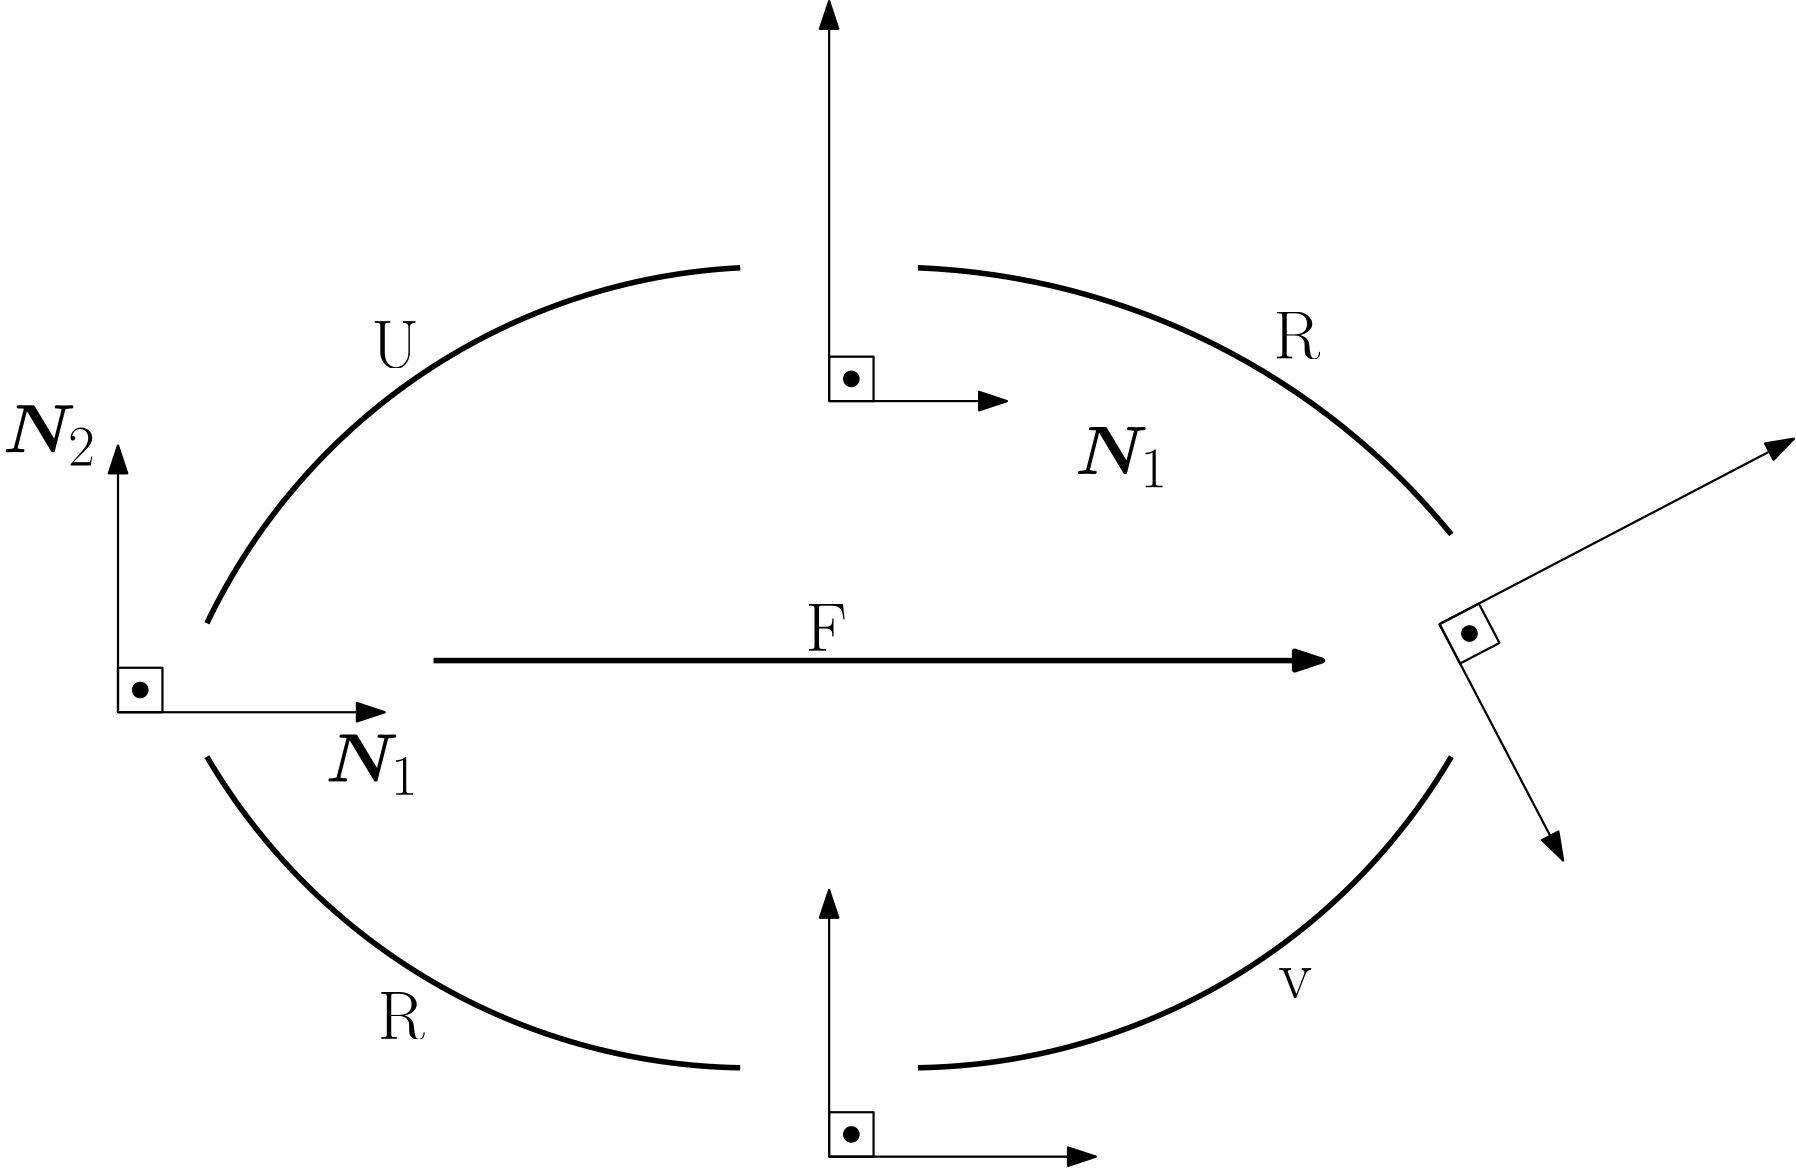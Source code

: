 <?xml version="1.0"?>
<!DOCTYPE ipe SYSTEM "ipe.dtd">
<ipe version="70218" creator="Ipe 7.2.26">
<info created="D:20220727232450" modified="D:20220728000527"/>
<preamble>\usepackage{bm}</preamble>
<ipestyle name="basic">
<symbol name="arrow/arc(spx)">
<path stroke="sym-stroke" fill="sym-stroke" pen="sym-pen">
0 0 m
-1 0.333 l
-1 -0.333 l
h
</path>
</symbol>
<symbol name="arrow/farc(spx)">
<path stroke="sym-stroke" fill="white" pen="sym-pen">
0 0 m
-1 0.333 l
-1 -0.333 l
h
</path>
</symbol>
<symbol name="arrow/ptarc(spx)">
<path stroke="sym-stroke" fill="sym-stroke" pen="sym-pen">
0 0 m
-1 0.333 l
-0.8 0 l
-1 -0.333 l
h
</path>
</symbol>
<symbol name="arrow/fptarc(spx)">
<path stroke="sym-stroke" fill="white" pen="sym-pen">
0 0 m
-1 0.333 l
-0.8 0 l
-1 -0.333 l
h
</path>
</symbol>
<symbol name="mark/circle(sx)" transformations="translations">
<path fill="sym-stroke">
0.6 0 0 0.6 0 0 e
0.4 0 0 0.4 0 0 e
</path>
</symbol>
<symbol name="mark/disk(sx)" transformations="translations">
<path fill="sym-stroke">
0.6 0 0 0.6 0 0 e
</path>
</symbol>
<symbol name="mark/fdisk(sfx)" transformations="translations">
<group>
<path fill="sym-fill">
0.5 0 0 0.5 0 0 e
</path>
<path fill="sym-stroke" fillrule="eofill">
0.6 0 0 0.6 0 0 e
0.4 0 0 0.4 0 0 e
</path>
</group>
</symbol>
<symbol name="mark/box(sx)" transformations="translations">
<path fill="sym-stroke" fillrule="eofill">
-0.6 -0.6 m
0.6 -0.6 l
0.6 0.6 l
-0.6 0.6 l
h
-0.4 -0.4 m
0.4 -0.4 l
0.4 0.4 l
-0.4 0.4 l
h
</path>
</symbol>
<symbol name="mark/square(sx)" transformations="translations">
<path fill="sym-stroke">
-0.6 -0.6 m
0.6 -0.6 l
0.6 0.6 l
-0.6 0.6 l
h
</path>
</symbol>
<symbol name="mark/fsquare(sfx)" transformations="translations">
<group>
<path fill="sym-fill">
-0.5 -0.5 m
0.5 -0.5 l
0.5 0.5 l
-0.5 0.5 l
h
</path>
<path fill="sym-stroke" fillrule="eofill">
-0.6 -0.6 m
0.6 -0.6 l
0.6 0.6 l
-0.6 0.6 l
h
-0.4 -0.4 m
0.4 -0.4 l
0.4 0.4 l
-0.4 0.4 l
h
</path>
</group>
</symbol>
<symbol name="mark/cross(sx)" transformations="translations">
<group>
<path fill="sym-stroke">
-0.43 -0.57 m
0.57 0.43 l
0.43 0.57 l
-0.57 -0.43 l
h
</path>
<path fill="sym-stroke">
-0.43 0.57 m
0.57 -0.43 l
0.43 -0.57 l
-0.57 0.43 l
h
</path>
</group>
</symbol>
<symbol name="arrow/fnormal(spx)">
<path stroke="sym-stroke" fill="white" pen="sym-pen">
0 0 m
-1 0.333 l
-1 -0.333 l
h
</path>
</symbol>
<symbol name="arrow/pointed(spx)">
<path stroke="sym-stroke" fill="sym-stroke" pen="sym-pen">
0 0 m
-1 0.333 l
-0.8 0 l
-1 -0.333 l
h
</path>
</symbol>
<symbol name="arrow/fpointed(spx)">
<path stroke="sym-stroke" fill="white" pen="sym-pen">
0 0 m
-1 0.333 l
-0.8 0 l
-1 -0.333 l
h
</path>
</symbol>
<symbol name="arrow/linear(spx)">
<path stroke="sym-stroke" pen="sym-pen">
-1 0.333 m
0 0 l
-1 -0.333 l
</path>
</symbol>
<symbol name="arrow/fdouble(spx)">
<path stroke="sym-stroke" fill="white" pen="sym-pen">
0 0 m
-1 0.333 l
-1 -0.333 l
h
-1 0 m
-2 0.333 l
-2 -0.333 l
h
</path>
</symbol>
<symbol name="arrow/double(spx)">
<path stroke="sym-stroke" fill="sym-stroke" pen="sym-pen">
0 0 m
-1 0.333 l
-1 -0.333 l
h
-1 0 m
-2 0.333 l
-2 -0.333 l
h
</path>
</symbol>
<symbol name="arrow/mid-normal(spx)">
<path stroke="sym-stroke" fill="sym-stroke" pen="sym-pen">
0.5 0 m
-0.5 0.333 l
-0.5 -0.333 l
h
</path>
</symbol>
<symbol name="arrow/mid-fnormal(spx)">
<path stroke="sym-stroke" fill="white" pen="sym-pen">
0.5 0 m
-0.5 0.333 l
-0.5 -0.333 l
h
</path>
</symbol>
<symbol name="arrow/mid-pointed(spx)">
<path stroke="sym-stroke" fill="sym-stroke" pen="sym-pen">
0.5 0 m
-0.5 0.333 l
-0.3 0 l
-0.5 -0.333 l
h
</path>
</symbol>
<symbol name="arrow/mid-fpointed(spx)">
<path stroke="sym-stroke" fill="white" pen="sym-pen">
0.5 0 m
-0.5 0.333 l
-0.3 0 l
-0.5 -0.333 l
h
</path>
</symbol>
<symbol name="arrow/mid-double(spx)">
<path stroke="sym-stroke" fill="sym-stroke" pen="sym-pen">
1 0 m
0 0.333 l
0 -0.333 l
h
0 0 m
-1 0.333 l
-1 -0.333 l
h
</path>
</symbol>
<symbol name="arrow/mid-fdouble(spx)">
<path stroke="sym-stroke" fill="white" pen="sym-pen">
1 0 m
0 0.333 l
0 -0.333 l
h
0 0 m
-1 0.333 l
-1 -0.333 l
h
</path>
</symbol>
<anglesize name="22.5 deg" value="22.5"/>
<anglesize name="30 deg" value="30"/>
<anglesize name="45 deg" value="45"/>
<anglesize name="60 deg" value="60"/>
<anglesize name="90 deg" value="90"/>
<arrowsize name="large" value="10"/>
<arrowsize name="small" value="5"/>
<arrowsize name="tiny" value="3"/>
<color name="blue" value="0 0 1"/>
<color name="brown" value="0.647 0.165 0.165"/>
<color name="darkblue" value="0 0 0.545"/>
<color name="darkcyan" value="0 0.545 0.545"/>
<color name="darkgray" value="0.663"/>
<color name="darkgreen" value="0 0.392 0"/>
<color name="darkmagenta" value="0.545 0 0.545"/>
<color name="darkorange" value="1 0.549 0"/>
<color name="darkred" value="0.545 0 0"/>
<color name="gold" value="1 0.843 0"/>
<color name="gray" value="0.745"/>
<color name="green" value="0 1 0"/>
<color name="lightblue" value="0.678 0.847 0.902"/>
<color name="lightcyan" value="0.878 1 1"/>
<color name="lightgray" value="0.827"/>
<color name="lightgreen" value="0.565 0.933 0.565"/>
<color name="lightyellow" value="1 1 0.878"/>
<color name="navy" value="0 0 0.502"/>
<color name="orange" value="1 0.647 0"/>
<color name="pink" value="1 0.753 0.796"/>
<color name="purple" value="0.627 0.125 0.941"/>
<color name="red" value="1 0 0"/>
<color name="seagreen" value="0.18 0.545 0.341"/>
<color name="turquoise" value="0.251 0.878 0.816"/>
<color name="violet" value="0.933 0.51 0.933"/>
<color name="yellow" value="1 1 0"/>
<dashstyle name="dash dot dotted" value="[4 2 1 2 1 2] 0"/>
<dashstyle name="dash dotted" value="[4 2 1 2] 0"/>
<dashstyle name="dashed" value="[4] 0"/>
<dashstyle name="dotted" value="[1 3] 0"/>
<gridsize name="10 pts (~3.5 mm)" value="10"/>
<gridsize name="14 pts (~5 mm)" value="14"/>
<gridsize name="16 pts (~6 mm)" value="16"/>
<gridsize name="20 pts (~7 mm)" value="20"/>
<gridsize name="28 pts (~10 mm)" value="28"/>
<gridsize name="32 pts (~12 mm)" value="32"/>
<gridsize name="4 pts" value="4"/>
<gridsize name="56 pts (~20 mm)" value="56"/>
<gridsize name="8 pts (~3 mm)" value="8"/>
<opacity name="10%" value="0.1"/>
<opacity name="30%" value="0.3"/>
<opacity name="50%" value="0.5"/>
<opacity name="75%" value="0.75"/>
<pen name="fat" value="1.2"/>
<pen name="heavier" value="0.8"/>
<pen name="ultrafat" value="2"/>
<symbolsize name="large" value="5"/>
<symbolsize name="small" value="2"/>
<symbolsize name="tiny" value="1.1"/>
<textsize name="Huge" value="\Huge"/>
<textsize name="LARGE" value="\LARGE"/>
<textsize name="Large" value="\Large"/>
<textsize name="footnote" value="\footnotesize"/>
<textsize name="huge" value="\huge"/>
<textsize name="large" value="\large"/>
<textsize name="script" value="\scriptsize"/>
<textsize name="small" value="\small"/>
<textsize name="tiny" value="\tiny"/>
<textstyle name="center" begin="\begin{center}" end="\end{center}"/>
<textstyle name="item" begin="\begin{itemize}\item{}" end="\end{itemize}"/>
<textstyle name="itemize" begin="\begin{itemize}" end="\end{itemize}"/>
<tiling name="falling" angle="-60" step="4" width="1"/>
<tiling name="rising" angle="30" step="4" width="1"/>
</ipestyle>
<ipestyle name="720x480">
<layout paper="720 480" origin="0 0" frame="720 480"/>
</ipestyle>
<page>
<layer name="alpha"/>
<view layers="alpha" active="alpha"/>
<path layer="alpha" matrix="1.5 0 0 1.5 -32 -176" stroke="black" pen="heavier" arrow="normal/large">
64 256 m
64 320 l
</path>
<path matrix="1.5 0 0 1.5 -32 -176" stroke="black" pen="heavier" arrow="normal/large">
64 256 m
128 256 l
</path>
<group matrix="0.5 0 0 0.5 32 80">
<path stroke="black" pen="heavier">
64 256 m
64 288 l
96 288 l
96 256 l
h
</path>
<use name="mark/disk(sx)" pos="80 272" size="large" stroke="black"/>
</group>
<path matrix="1.5 0 0 1.5 224 -336" stroke="black" pen="heavier" arrow="normal/large">
64 256 m
64 320 l
</path>
<path matrix="1.5 0 0 1.5 224 -336" stroke="black" pen="heavier" arrow="normal/large">
64 256 m
128 256 l
</path>
<group matrix="0.5 0 0 0.5 288 -80">
<path stroke="black" pen="heavier">
64 256 m
64 288 l
96 288 l
96 256 l
h
</path>
<use name="mark/disk(sx)" pos="80 272" size="large" stroke="black"/>
</group>
<path matrix="1.5 0 0 2.25 224 -256" stroke="black" pen="heavier" arrow="normal/large">
64 256 m
64 320 l
</path>
<path matrix="1 0 0 1.5 256 -64" stroke="black" pen="heavier" arrow="normal/large">
64 256 m
128 256 l
</path>
<group matrix="0.5 0 0 0.5 288 192">
<path stroke="black" pen="heavier">
64 256 m
64 288 l
96 288 l
96 256 l
h
</path>
<use name="mark/disk(sx)" pos="80 272" size="large" stroke="black"/>
</group>
<path matrix="0.695356 -1.32909 1.99364 1.04303 -15.1444 57.7565" stroke="black" pen="heavier" arrow="normal/large">
64 256 m
64 320 l
</path>
<path matrix="0.695356 -1.32909 1.32909 0.695356 154.979 146.762" stroke="black" pen="heavier" arrow="normal/large">
64 256 m
128 256 l
</path>
<group matrix="0.231785 -0.44303 0.44303 0.231785 411.479 208.728">
<path stroke="black" pen="heavier">
64 256 m
64 288 l
96 288 l
96 256 l
h
</path>
<use name="mark/disk(sx)" pos="80 272" size="large" stroke="black"/>
</group>
<path matrix="1 0 0 1 -14.4133 2.60095" stroke="black" pen="ultrafat" arrow="normal/large">
192 224 m
512 224 l
</path>
<path matrix="1 0 0 1 0 -32" stroke="black" pen="ultrafat">
96 272 m
225.433 0 0 -225.433 299.429 174.857 288 400 a
</path>
<path stroke="black" pen="ultrafat">
352 80 m
227.163 0 0 227.163 348.174 307.13 544 192 a
</path>
<path stroke="black" pen="ultrafat">
352 368 m
261.551 0 0 -261.551 341.333 106.667 544 272 a
</path>
<text matrix="1 0 0 1 11.1556 -20.0797" transformations="translations" pos="144 352" stroke="black" type="label" width="17.185" height="16.934" depth="0" valign="baseline" size="Huge" style="math">\mathrm{U}</text>
<text matrix="1 0 0 1 335.846 -16.6757" transformations="translations" pos="144 352" stroke="black" type="label" width="16.866" height="16.934" depth="0" valign="baseline" size="Huge" style="math">\mathrm{R}</text>
<text matrix="1 0 0 1 13.5139 -261.629" transformations="translations" pos="144 352" stroke="black" type="label" width="16.866" height="16.934" depth="0" valign="baseline" size="Huge" style="math">\mathrm{R}</text>
<text matrix="1 0 0 1 337.806 -246.875" transformations="translations" pos="144 352" stroke="black" type="label" width="12.339" height="10.671" depth="0" valign="baseline" size="Huge" style="math">\mathrm{v}</text>
<text matrix="1 0 0 1 167.46 -121.826" transformations="translations" pos="144 352" stroke="black" type="label" width="14.924" height="16.934" depth="0" valign="baseline" size="Huge" style="math">\mathrm{F}</text>
<path stroke="black" pen="ultrafat">
288 80 m
227.163 0 0 -227.163 291.826 307.13 96 192 a
</path>
<text matrix="1 0 0 1 -121.482 -50.3781" transformations="translations" pos="144 352" stroke="black" type="label" width="33.531" height="17.008" depth="4.78" valign="baseline" size="Huge" style="math">\bm{N}_2</text>
<text matrix="1 0 0 1 -5.31504 -168.965" transformations="translations" pos="144 352" stroke="black" type="label" width="33.531" height="17.008" depth="4.78" valign="baseline" size="Huge" style="math">\bm{N}_1</text>
<text matrix="1 0 0 1 264.531 -58.2436" transformations="translations" pos="144 352" stroke="black" type="label" valign="baseline" size="Huge" style="math">\bm{N}_1</text>
</page>
</ipe>
